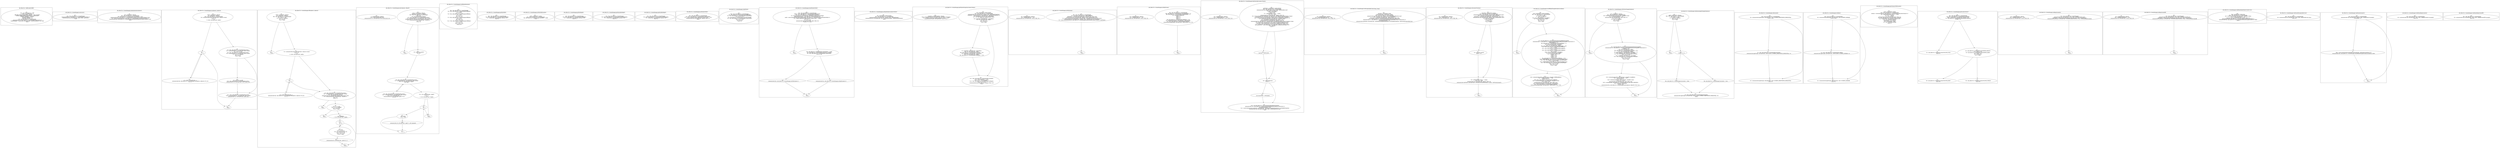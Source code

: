 digraph "32.ts" {
subgraph "cluster_@ts_files/32.ts: %dflt.[static]%dflt()" {
  label="@ts_files/32.ts: %dflt.[static]%dflt()";
  Node33210 [label="id:0
      this = this: @ts_files/32.ts: %dflt
      TAG = 'ScreenManager'
      APP_KEY_SCREEN_MANAGER = 'app_key_screen_manager'
      SCREEN_ORIENTATION_HORIZONTAL = 'isHorizontal'
      SCREEN_SIDEBAR = 'isSidebar'
      COLUMN_MARGIN = 12
      COLUMN_GUTTER = 12
      %0 = new @ts_files/32.ts: ScreenManager
      instanceinvoke %0.<@ts_files/32.ts: ScreenManager.constructor()>()
      screenManager = staticinvoke <@%unk/%unk: .stashOrGetObject()>(%0, TAG)
      return"];
}
subgraph "cluster_@ts_files/32.ts: GetWindowMode.getWindowMode()" {
  label="@ts_files/32.ts: GetWindowMode.getWindowMode()";
}
subgraph "cluster_@ts_files/32.ts: ScreenManager.constructor()" {
  label="@ts_files/32.ts: ScreenManager.constructor()";
  Node40920 [label="id:0
      this = this: @ts_files/32.ts: ScreenManager
      instanceinvoke this.<@ts_files/32.ts: ScreenManager.%instInit()>()
      instanceinvoke Log.<@%unk/%unk: .info()>(TAG, 'constructor')
      return"];
}
subgraph "cluster_@ts_files/32.ts: ScreenManager.initializationSize(unknown)" {
  label="@ts_files/32.ts: ScreenManager.initializationSize(unknown)";
  Node55770 [label="id:0
      win = parameter0: unknown
      this = this: @ts_files/32.ts: ScreenManager
      this.<@ts_files/32.ts: ScreenManager.mainWindow> = win
      instanceinvoke this.<@ts_files/32.ts: ScreenManager.setMainWindow(window.Window)>(win)
      %0 = await instanceinvoke this.<@ts_files/32.ts: ScreenManager.checkWindowMode()>()
      instanceinvoke this.<@ts_files/32.ts: ScreenManager.getWindowProperties(window.Window)>(win)
      return"];
}
subgraph "cluster_@ts_files/32.ts: ScreenManager.on(unknown, unknown)" {
  label="@ts_files/32.ts: ScreenManager.on(unknown, unknown)";
  Node47350 [label="id:0
      event = parameter0: unknown
      fn = parameter1: unknown
      this = this: @ts_files/32.ts: ScreenManager
      %0 = instanceinvoke Array.<@%unk/%unk: .isArray()>(event)
      if %0 != 0
      i = 0
      l = event.<@%unk/%unk: .length>"];
  Node47351 [label="id:1
      if i < l"];
  Node47352 [label="id:2
      %1 = event.<@%unk/%unk: .i>
      instanceinvoke this.<@ts_files/32.ts: ScreenManager.on(unknown, unknown)>(%1, fn)
      i = i + 1"];
  Node47353 [label="id:3
      %2 = this.<@ts_files/32.ts: ScreenManager.events>
      %3 = instanceinvoke %2.<@%unk/%unk: .get()>(event)
      %4 = %3 === null
      %5 = this.<@ts_files/32.ts: ScreenManager.events>
      %6 = instanceinvoke %5.<@%unk/%unk: .get()>(event)
      %7 = %6 === undefined
      %8 = %4 || %7
      if %8 != false"];
  Node47354 [label="id:4
      %9 = newarray (any)[0]
      %10 = this.<@ts_files/32.ts: ScreenManager.events>
      instanceinvoke %10.<@%unk/%unk: .set()>(event, %9)"];
  Node47355 [label="id:5
      %11 = this.<@ts_files/32.ts: ScreenManager.events>
      %12 = instanceinvoke %11.<@%unk/%unk: .get()>(event)
      instanceinvoke %12.<@%unk/%unk: .push()>(fn)"];
  Node47356 [label="id:6
      return"];
  Node47350 -> Node47351;
  Node47350 -> Node47353;
  Node47351 -> Node47352;
  Node47351 -> Node47356;
  Node47352 -> Node47351;
  Node47353 -> Node47354;
  Node47353 -> Node47355;
  Node47354 -> Node47355;
  Node47355 -> Node47356;
}
subgraph "cluster_@ts_files/32.ts: ScreenManager.off(unknown, unknown)" {
  label="@ts_files/32.ts: ScreenManager.off(unknown, unknown)";
  Node48290 [label="id:0
      event = parameter0: unknown
      fn = parameter1: unknown
      this = this: @ts_files/32.ts: ScreenManager
      %0 = event == null
      %1 = event == undefined
      %2 = %0 || %1
      if %2 != false"];
  Node48291 [label="id:1
      return"];
  Node48292 [label="id:2
      %3 = instanceinvoke Array.<@%unk/%unk: .isArray()>(event)
      if %3 != 0
      i = 0
      l = event.<@%unk/%unk: .length>"];
  Node48293 [label="id:3
      if i < l"];
  Node48294 [label="id:4
      %4 = event.<@%unk/%unk: .i>
      instanceinvoke this.<@ts_files/32.ts: ScreenManager.off(unknown, unknown)>(%4, fn)
      i = i + 1"];
  Node48295 [label="id:5
      %5 = this.<@ts_files/32.ts: ScreenManager.events>
      cbs = instanceinvoke %5.<@%unk/%unk: .get()>(event)
      %6 = new @%unk/%unk: Boolean
      instanceinvoke %6.<@%unk/%unk: Boolean.constructor()>(cbs)
      %7 = instanceinvoke %6.<@%unk/%unk: .valueOf()>()
      %8 = !%7
      if %8 != 0"];
  Node48296 [label="id:6
      return"];
  Node48297 [label="id:7
      %9 = fn == null
      %10 = fn == undefined
      %11 = %9 || %10
      if %11 != false"];
  Node48298 [label="id:8
      return"];
  Node48299 [label="id:9
      cb = undefined
      i = cbs.<@%unk/%unk: .length>"];
  Node482910 [label="id:10
      i = i - 1
      if i > 0"];
  Node482911 [label="id:11
      cb = cbs[i]
      %12 = cb === fn
      %13 = cb.<@%unk/%unk: .fn>
      %14 = %13 === fn
      %15 = %12 || %14
      if %15 != false"];
  Node482912 [label="id:12
      instanceinvoke cbs.<@%unk/%unk: .splice()>(i, 1)"];
  Node482913 [label="id:13
      return"];
  Node48290 -> Node48291;
  Node48290 -> Node48292;
  Node48292 -> Node48293;
  Node48292 -> Node48295;
  Node48293 -> Node48294;
  Node48293 -> Node48295;
  Node48294 -> Node48293;
  Node48295 -> Node48296;
  Node48295 -> Node48297;
  Node48297 -> Node48298;
  Node48297 -> Node48299;
  Node48299 -> Node482910;
  Node482910 -> Node482911;
  Node482910 -> Node482913;
  Node482911 -> Node482912;
  Node482911 -> Node482910;
  Node482912 -> Node482913;
}
subgraph "cluster_@ts_files/32.ts: ScreenManager.emit(unknown, Object[])" {
  label="@ts_files/32.ts: ScreenManager.emit(unknown, Object[])";
  Node49440 [label="id:0
      event = parameter0: unknown
      argument = parameter1: Object[]
      this = this: @ts_files/32.ts: ScreenManager
      _self = this
      %0 = new @%unk/%unk: Boolean
      %1 = this.<@ts_files/32.ts: ScreenManager.events>
      %2 = instanceinvoke %1.<@%unk/%unk: .get()>(event)
      instanceinvoke %0.<@%unk/%unk: Boolean.constructor()>(%2)
      %3 = instanceinvoke %0.<@%unk/%unk: .valueOf()>()
      %4 = !%3
      if %4 != 0"];
  Node49441 [label="id:1
      return"];
  Node49442 [label="id:2
      %5 = newarray (any)[0]
      cbs = %5
      i = 0"];
  Node49443 [label="id:3
      %6 = this.<@ts_files/32.ts: ScreenManager.events>
      %7 = instanceinvoke %6.<@%unk/%unk: .get()>(event)
      %8 = %7.<@%unk/%unk: .length>
      if i < %8"];
  Node49444 [label="id:4
      %9 = this.<@ts_files/32.ts: ScreenManager.events>
      %10 = instanceinvoke %9.<@%unk/%unk: .get()>(event)
      %11 = %10.<@%unk/%unk: .i>
      instanceinvoke cbs.<@%unk/%unk: .push()>(%11)
      i = i + 1"];
  Node49445 [label="id:5
      %12 = cbs.<@%unk/%unk: .length>
      if %12 > 0
      i = 0
      l = cbs.<@%unk/%unk: .length>"];
  Node49446 [label="id:6
      if i < l"];
  Node49447 [label="id:7
      ref = cbs[i]
      if ref != null"];
  Node49448 [label="id:8
      instanceinvoke ref.<@%unk/%unk: .apply()>(_self, argument)"];
  Node49449 [label="id:9
      e = caughtexception: unknown
      %13 = new @%unk/%unk: Error
      instanceinvoke %13.<@%unk/%unk: Error.constructor()>(e)"];
  Node494410 [label="id:10
      return"];
  Node494411 [label="id:11
      i = i + 1"];
  Node49440 -> Node49441;
  Node49440 -> Node49442;
  Node49442 -> Node49443;
  Node49443 -> Node49444;
  Node49443 -> Node49445;
  Node49444 -> Node49443;
  Node49445 -> Node49446;
  Node49445 -> Node494410;
  Node49446 -> Node49447;
  Node49446 -> Node494410;
  Node49447 -> Node49448;
  Node49447 -> Node494411;
  Node49448 -> Node494411;
  Node494411 -> Node49446;
}
subgraph "cluster_@ts_files/32.ts: ScreenManager.isLeftBlankInitialized()" {
  label="@ts_files/32.ts: ScreenManager.isLeftBlankInitialized()";
  Node51150 [label="id:0
      this = this: @ts_files/32.ts: ScreenManager
      %0 = this.<@ts_files/32.ts: ScreenManager.leftBlank>
      %1 = %0[0]
      %2 = %1 !== 0
      %3 = this.<@ts_files/32.ts: ScreenManager.leftBlank>
      %4 = %3[1]
      %5 = %4 !== 0
      %6 = %2 || %5
      %7 = this.<@ts_files/32.ts: ScreenManager.leftBlank>
      %8 = %7[2]
      %9 = %8 !== 0
      %10 = %6 || %9
      %11 = this.<@ts_files/32.ts: ScreenManager.leftBlank>
      %12 = %11[3]
      %13 = %12 !== 0
      %14 = %10 || %13
      return %14"];
}
subgraph "cluster_@ts_files/32.ts: ScreenManager.getWinWidth()" {
  label="@ts_files/32.ts: ScreenManager.getWinWidth()";
  Node40040 [label="id:0
      this = this: @ts_files/32.ts: ScreenManager
      %0 = this.<@ts_files/32.ts: ScreenManager.winWidth>
      %1 = staticinvoke <@%unk/%unk: .px2vp()>(%0)
      return %1"];
}
subgraph "cluster_@ts_files/32.ts: ScreenManager.setWinWidth(number)" {
  label="@ts_files/32.ts: ScreenManager.setWinWidth(number)";
  Node46650 [label="id:0
      width = parameter0: number
      this = this: @ts_files/32.ts: ScreenManager
      this.<@ts_files/32.ts: ScreenManager.winWidth> = width
      return"];
}
subgraph "cluster_@ts_files/32.ts: ScreenManager.getWinHeight()" {
  label="@ts_files/32.ts: ScreenManager.getWinHeight()";
  Node40930 [label="id:0
      this = this: @ts_files/32.ts: ScreenManager
      %0 = this.<@ts_files/32.ts: ScreenManager.winHeight>
      %1 = staticinvoke <@%unk/%unk: .px2vp()>(%0)
      return %1"];
}
subgraph "cluster_@ts_files/32.ts: ScreenManager.getStatusBarHeight()" {
  label="@ts_files/32.ts: ScreenManager.getStatusBarHeight()";
  Node47120 [label="id:0
      this = this: @ts_files/32.ts: ScreenManager
      %0 = this.<@ts_files/32.ts: ScreenManager.statusBarHeight>
      %1 = staticinvoke <@%unk/%unk: .px2vp()>(%0)
      return %1"];
}
subgraph "cluster_@ts_files/32.ts: ScreenManager.getNaviBarHeight()" {
  label="@ts_files/32.ts: ScreenManager.getNaviBarHeight()";
  Node44660 [label="id:0
      this = this: @ts_files/32.ts: ScreenManager
      %0 = this.<@ts_files/32.ts: ScreenManager.naviBarHeight>
      %1 = staticinvoke <@%unk/%unk: .px2vp()>(%0)
      return %1"];
}
subgraph "cluster_@ts_files/32.ts: ScreenManager.initWindowMode()" {
  label="@ts_files/32.ts: ScreenManager.initWindowMode()";
  Node43270 [label="id:0
      this = this: @ts_files/32.ts: ScreenManager
      %0 = this.<@ts_files/32.ts: ScreenManager.windowMode>
      %1 = 'start to initialize photos application window mode: ' + %0
      instanceinvoke Log.<@%unk/%unk: .debug()>(TAG, %1)
      return"];
}
subgraph "cluster_@ts_files/32.ts: ScreenManager.isSplitMode()" {
  label="@ts_files/32.ts: ScreenManager.isSplitMode()";
  Node40030 [label="id:0
      this = this: @ts_files/32.ts: ScreenManager
      %0 = @ts_files/32.ts: WindowMode.[static]PRIMARY
      %1 = this.<@ts_files/32.ts: ScreenManager.windowMode>
      %2 = %0 === %1
      %3 = @ts_files/32.ts: WindowMode.[static]SECONDARY
      %4 = this.<@ts_files/32.ts: ScreenManager.windowMode>
      %5 = %3 === %4
      %6 = %2 || %5
      return %6"];
}
subgraph "cluster_@ts_files/32.ts: ScreenManager.checkWindowMode()" {
  label="@ts_files/32.ts: ScreenManager.checkWindowMode()";
  Node44010 [label="id:0
      this = this: @ts_files/32.ts: ScreenManager
      before = this.<@ts_files/32.ts: ScreenManager.windowMode>
      %0 = this.<@ts_files/32.ts: ScreenManager.globalThis>
      %1 = instanceinvoke %0.<@%unk/%unk: .getObject()>('photosWindowStage')
      photosWindowStage = <@ts_files/32.ts: GetWindowMode>%1
      mode = await instanceinvoke photosWindowStage.<@ts_files/32.ts: GetWindowMode.getWindowMode()>()
      %2 = 'photos application before/current window mode: ' + before
      %3 = %2 + '/'
      %4 = %3 + mode
      instanceinvoke Log.<@%unk/%unk: .info()>(TAG, %4)
      if before === mode"];
  Node44011 [label="id:1
      return"];
  Node44012 [label="id:2
      this.<@ts_files/32.ts: ScreenManager.windowMode> = mode
      %5 = @ts_files/32.ts: WindowMode.[static]FULL_SCREEN
      %6 = this.<@ts_files/32.ts: ScreenManager.windowMode>
      if %5 == %6"];
  Node44013 [label="id:3
      instanceinvoke this.<@ts_files/32.ts: ScreenManager.setFullScreen()>()"];
  Node44014 [label="id:4
      instanceinvoke this.<@ts_files/32.ts: ScreenManager.setSplitScreen()>()"];
  Node44015 [label="id:5
      return"];
  Node44010 -> Node44011;
  Node44010 -> Node44012;
  Node44012 -> Node44013;
  Node44012 -> Node44014;
  Node44013 -> Node44015;
  Node44014 -> Node44015;
}
subgraph "cluster_@ts_files/32.ts: ScreenManager.setMainWindow(window.Window)" {
  label="@ts_files/32.ts: ScreenManager.setMainWindow(window.Window)";
  Node55650 [label="id:0
      win = parameter0: window.Window
      this = this: @ts_files/32.ts: ScreenManager
      instanceinvoke Log.<@%unk/%unk: .debug()>(TAG, 'setMainWindow')
      instanceinvoke win.<@%unk/%unk: .on()>('windowSizeChange', %AM0$setMainWindow)
      return"];
}
subgraph "cluster_@ts_files/32.ts: ScreenManager.getWindowProperties(window.Window)" {
  label="@ts_files/32.ts: ScreenManager.getWindowProperties(window.Window)";
  Node62330 [label="id:0
      win = parameter0: window.Window
      this = this: @ts_files/32.ts: ScreenManager
      instanceinvoke Log.<@%unk/%unk: .debug()>(TAG, 'getWindowProperties')
      properties = instanceinvoke win.<@%unk/%unk: .getWindowProperties()>()
      %0 = properties.<@%unk/%unk: .windowRect>
      %1 = %0.<@ts_files/32.ts: ScreenManager.width>
      %2 = %1 !== 0
      %3 = properties.<@%unk/%unk: .windowRect>
      %4 = %3.<@%unk/%unk: .height>
      %5 = %4 !== 0
      %6 = %2 && %5
      if %6 != false"];
  Node62331 [label="id:1
      %7 = properties.<@%unk/%unk: .windowRect>
      %8 = %7.<@%unk/%unk: .width>
      this.<@ts_files/32.ts: ScreenManager.winWidth> = %8
      %9 = properties.<@%unk/%unk: .windowRect>
      %10 = %9.<@%unk/%unk: .height>
      this.<@ts_files/32.ts: ScreenManager.winHeight> = %10"];
  Node62332 [label="id:2
      %11 = this.<@ts_files/32.ts: ScreenManager.winWidth>
      %12 = 'this.winWidth = ' + %11
      %13 = %12 + ' this.winHeight = '
      %14 = this.<@ts_files/32.ts: ScreenManager.winHeight>
      %15 = %13 + %14
      instanceinvoke Log.<@%unk/%unk: .debug()>(TAG, %15)
      return"];
  Node62333 [label="id:3
      exception = caughtexception: unknown
      %16 = instanceinvoke JSON.<@%unk/%unk: .stringify()>(exception)
      %17 = 'Failed to obtain the window properties. Cause: ' + %16
      instanceinvoke console.<@%unk/%unk: .error()>(%17)"];
  Node62330 -> Node62331;
  Node62330 -> Node62332;
  Node62331 -> Node62332;
}
subgraph "cluster_@ts_files/32.ts: ScreenManager.setFullScreen()" {
  label="@ts_files/32.ts: ScreenManager.setFullScreen()";
  Node42130 [label="id:0
      this = this: @ts_files/32.ts: ScreenManager
      %0 = Constants.<@%unk/%unk: .MAIN_WINDOW>
      topWindow = instanceinvoke AppStorage.<@%unk/%unk: .Get()>(%0)
      instanceinvoke Log.<@%unk/%unk: .debug()>(TAG, 'getTopWindow start')
      %1 = await instanceinvoke topWindow.<@%unk/%unk: .setWindowLayoutFullScreen()>(true)
      instanceinvoke Log.<@%unk/%unk: .debug()>(TAG, 'setFullScreen true Succeeded')
      %2 = await instanceinvoke this.<@ts_files/32.ts: ScreenManager.hideStatusBar(window.Window)>(topWindow)"];
  Node42131 [label="id:1
      err = caughtexception: unknown
      %3 = 'setFullScreen err: ' + err
      instanceinvoke Log.<@%unk/%unk: .error()>(TAG, %3)"];
  Node42132 [label="id:2
      return"];
  Node42130 -> Node42132;
}
subgraph "cluster_@ts_files/32.ts: ScreenManager.setSplitScreen()" {
  label="@ts_files/32.ts: ScreenManager.setSplitScreen()";
  Node43340 [label="id:0
      this = this: @ts_files/32.ts: ScreenManager
      this.<@ts_files/32.ts: ScreenManager.statusBarHeight> = 0
      this.<@ts_files/32.ts: ScreenManager.naviBarHeight> = 0
      %0 = newarray (number)[4]
      %0[0] = 0
      %0[1] = 0
      %0[2] = 0
      %0[3] = 0
      this.<@ts_files/32.ts: ScreenManager.leftBlank> = %0
      %1 = BroadcastConstants.<@%unk/%unk: .LEFT_BLANK>
      %2 = this.<@ts_files/32.ts: ScreenManager.leftBlank>
      instanceinvoke AppStorage.<@%unk/%unk: .SetOrCreate()>(%1, %2)"];
  Node43341 [label="id:1
      err = caughtexception: unknown
      %3 = 'setSplitScreen err: ' + err
      instanceinvoke Log.<@%unk/%unk: .error()>(TAG, %3)"];
  Node43342 [label="id:2
      return"];
  Node43340 -> Node43342;
}
subgraph "cluster_@ts_files/32.ts: ScreenManager.hideStatusBar(window.Window)" {
  label="@ts_files/32.ts: ScreenManager.hideStatusBar(window.Window)";
  Node55430 [label="id:0
      topWindow = parameter0: window.Window
      this = this: @ts_files/32.ts: ScreenManager
      instanceinvoke Log.<@%unk/%unk: .debug()>(TAG, 'hideStatusBar start')
      %0 = newarray (string)[1]
      %0[0] = 'navigation'
      names = %0
      %1 = 'getTopWindow names: ' + names
      %2 = %1 + ' end'
      instanceinvoke Log.<@%unk/%unk: .debug()>(TAG, %2)
      %3 = await instanceinvoke topWindow.<@%unk/%unk: .setWindowSystemBarEnable()>(names)
      instanceinvoke Log.<@%unk/%unk: .debug()>(TAG, 'hideStatusBar Succeeded')
      data = await instanceinvoke topWindow.<@%unk/%unk: .getWindowAvoidArea()>(0)
      %4 = instanceinvoke JSON.<@%unk/%unk: .stringify()>(data)
      %5 = 'Succeeded in obtaining the area. Data: ' + %4
      instanceinvoke Log.<@%unk/%unk: .debug()>(TAG, %5)
      instanceinvoke this.<@ts_files/32.ts: ScreenManager.onLeftBlankChanged(window.AvoidArea)>(data)
      %6 = staticinvoke <@%unk/%unk: .$r()>('app.color.default_background_color')
      barColor = await staticinvoke <@%unk/%unk: .getResourceString()>(%6)
      %7 = staticinvoke <@%unk/%unk: .$r()>('app.color.default_bar_content_color')
      barContentColor = await staticinvoke <@%unk/%unk: .getResourceString()>(%7)
      %8 = !barColor
      if %8 != ''"];
  Node55431 [label="id:1
      barColor = '#FFF1F3F5'"];
  Node55432 [label="id:2
      %9 = !barContentColor
      if %9 != ''"];
  Node55433 [label="id:3
      barContentColor = '#FF000000'"];
  Node55434 [label="id:4
      %10 = new @ts_files/32.ts: %AC$ScreenManager$hideStatusBar$0
      instanceinvoke %10.<@ts_files/32.ts: %AC$ScreenManager$hideStatusBar$0.constructor()>()
      systemBarProperties = %10
      %11 = await instanceinvoke topWindow.<@%unk/%unk: .setWindowSystemBarProperties()>(systemBarProperties)
      instanceinvoke Log.<@%unk/%unk: .info()>(TAG, 'setStatusBarColor done')
      return"];
  Node55435 [label="id:5
      err = caughtexception: unknown
      %12 = 'hideStatusBar err: ' + err
      instanceinvoke Log.<@%unk/%unk: .error()>(TAG, %12)"];
  Node55430 -> Node55431;
  Node55430 -> Node55432;
  Node55431 -> Node55432;
  Node55432 -> Node55433;
  Node55432 -> Node55434;
  Node55433 -> Node55434;
}
subgraph "cluster_@ts_files/32.ts: ScreenManager.setNavigationBarColor(string, string)" {
  label="@ts_files/32.ts: ScreenManager.setNavigationBarColor(string, string)";
  Node64320 [label="id:0
      barColor = parameter0: string
      barContentColor = parameter1: string
      this = this: @ts_files/32.ts: ScreenManager
      instanceinvoke Log.<@%unk/%unk: .debug()>(TAG, 'setNavigationBarColor start')
      %0 = Constants.<@%unk/%unk: .MAIN_WINDOW>
      topWindow = instanceinvoke AppStorage.<@%unk/%unk: .Get()>(%0)
      %1 = new @ts_files/32.ts: %AC$ScreenManager$setNavigationBarColor$1
      instanceinvoke %1.<@ts_files/32.ts: %AC$ScreenManager$setNavigationBarColor$1.constructor()>()
      systemBarProperties = %1
      instanceinvoke topWindow.<@%unk/%unk: .setWindowSystemBarProperties()>(systemBarProperties, %AM1$setNavigationBarColor)"];
  Node64321 [label="id:1
      err = caughtexception: unknown
      %2 = 'setNavigationBarColor err: ' + err
      instanceinvoke Log.<@%unk/%unk: .error()>(TAG, %2)"];
  Node64322 [label="id:2
      return"];
  Node64320 -> Node64322;
}
subgraph "cluster_@ts_files/32.ts: ScreenManager.setSystemUi(boolean)" {
  label="@ts_files/32.ts: ScreenManager.setSystemUi(boolean)";
  Node47730 [label="id:0
      isShowBar = parameter0: boolean
      this = this: @ts_files/32.ts: ScreenManager
      instanceinvoke Log.<@%unk/%unk: .debug()>(TAG, 'setSystemUi start')
      %0 = Constants.<@%unk/%unk: .MAIN_WINDOW>
      topWindow = instanceinvoke AppStorage.<@%unk/%unk: .Get()>(%0)
      instanceinvoke Log.<@%unk/%unk: .debug()>(TAG, 'getTopWindow start')
      %1 = newarray (string)[1]
      %1[0] = 'navigation'
      names = %1
      %2 = !isShowBar
      if %2 != false"];
  Node47731 [label="id:1
      %3 = newarray (any)[0]
      names = %3"];
  Node47732 [label="id:2
      %4 = 'getTopWindow names: ' + names
      %5 = %4 + ' end'
      instanceinvoke Log.<@%unk/%unk: .debug()>(TAG, %5)
      instanceinvoke topWindow.<@%unk/%unk: .setWindowSystemBarEnable()>(names, %AM2$setSystemUi)"];
  Node47733 [label="id:3
      err = caughtexception: unknown
      %6 = 'setSystemUi err: ' + err
      instanceinvoke Log.<@%unk/%unk: .error()>(TAG, %6)"];
  Node47734 [label="id:4
      return"];
  Node47730 -> Node47731;
  Node47730 -> Node47732;
  Node47731 -> Node47732;
  Node47732 -> Node47734;
}
subgraph "cluster_@ts_files/32.ts: ScreenManager.onLeftBlankChanged(window.AvoidArea)" {
  label="@ts_files/32.ts: ScreenManager.onLeftBlankChanged(window.AvoidArea)";
  Node62420 [label="id:0
      area = parameter0: window.AvoidArea
      this = this: @ts_files/32.ts: ScreenManager
      %0 = area == null
      %1 = area == undefined
      %2 = %0 || %1
      %3 = area.<@%unk/%unk: .bottomRect>
      %4 = %3.<@%unk/%unk: .height>
      %5 = %4 === 0
      %6 = %2 || %5
      if %6 != false"];
  Node62421 [label="id:1
      return"];
  Node62422 [label="id:2
      %7 = new @ts_files/32.ts: %AC$ScreenManager$onLeftBlankChanged$2
      instanceinvoke %7.<@ts_files/32.ts: %AC$ScreenManager$onLeftBlankChanged$2.constructor()>()
      leftBlankBefore = %7
      this.<@ts_files/32.ts: ScreenManager.statusBarHeight> = 0
      %8 = area.<@%unk/%unk: .bottomRect>
      %9 = %8.<@%unk/%unk: .height>
      this.<@ts_files/32.ts: ScreenManager.naviBarHeight> = %9
      %10 = this.<@ts_files/32.ts: ScreenManager.leftBlank>
      %11 = %10[0]
      %12 = this.<@ts_files/32.ts: ScreenManager.leftBlank>
      %13 = %12[1]
      %14 = this.<@ts_files/32.ts: ScreenManager.leftBlank>
      %15 = %14[2]
      %16 = area.<@%unk/%unk: .bottomRect>
      %17 = %16.<@%unk/%unk: .height>
      %18 = newarray (unknown)[4]
      %18[0] = %11
      %18[1] = %13
      %18[2] = %15
      %18[3] = %17
      this.<@ts_files/32.ts: ScreenManager.leftBlank> = %18
      %19 = leftBlankBefore.<@ts_files/32.ts: StatusNaviHeight.status>
      %20 = this.<@ts_files/32.ts: ScreenManager.statusBarHeight>
      %21 = %19 !== %20
      %22 = leftBlankBefore.<@ts_files/32.ts: StatusNaviHeight.navi>
      %23 = this.<@ts_files/32.ts: ScreenManager.naviBarHeight>
      %24 = %22 !== %23
      %25 = %21 || %24
      if %25 != false"];
  Node62423 [label="id:3
      %26 = instanceinvoke JSON.<@%unk/%unk: .stringify()>(leftBlankBefore)
      %27 = 'leftBlank changed: ' + %26
      %28 = %27 + '-'
      %29 = this.<@ts_files/32.ts: ScreenManager.leftBlank>
      %30 = instanceinvoke JSON.<@%unk/%unk: .stringify()>(%29)
      %31 = %28 + %30
      instanceinvoke Log.<@%unk/%unk: .info()>(TAG, %31)
      %32 = BroadcastConstants.<@%unk/%unk: .LEFT_BLANK>
      %33 = this.<@ts_files/32.ts: ScreenManager.leftBlank>
      instanceinvoke AppStorage.<@%unk/%unk: .SetOrCreate()>(%32, %33)"];
  Node62424 [label="id:4
      return"];
  Node62420 -> Node62421;
  Node62420 -> Node62422;
  Node62422 -> Node62423;
  Node62422 -> Node62424;
  Node62423 -> Node62424;
}
subgraph "cluster_@ts_files/32.ts: ScreenManager.onWinSizeChanged(unknown)" {
  label="@ts_files/32.ts: ScreenManager.onWinSizeChanged(unknown)";
  Node52700 [label="id:0
      size = parameter0: unknown
      this = this: @ts_files/32.ts: ScreenManager
      %0 = instanceinvoke JSON.<@%unk/%unk: .stringify()>(size)
      %1 = 'onWinSizeChanged ' + %0
      instanceinvoke Log.<@%unk/%unk: .info()>(TAG, %1)
      %2 = size == null
      %3 = size == undefined
      %4 = %2 || %3
      if %4 != false"];
  Node52701 [label="id:1
      return"];
  Node52702 [label="id:2
      %5 = new @ts_files/32.ts: %AC$ScreenManager$onWinSizeChanged$3
      instanceinvoke %5.<@ts_files/32.ts: %AC$ScreenManager$onWinSizeChanged$3.constructor()>()
      sizeBefore = %5
      %6 = size.<@%unk/%unk: .width>
      this.<@ts_files/32.ts: ScreenManager.winWidth> = %6
      %7 = size.<@%unk/%unk: .height>
      this.<@ts_files/32.ts: ScreenManager.winHeight> = %7
      %8 = sizeBefore.<@ts_files/32.ts: Size.width>
      %9 = this.<@ts_files/32.ts: ScreenManager.winWidth>
      %10 = %8 !== %9
      %11 = sizeBefore.<@ts_files/32.ts: Size.height>
      %12 = this.<@ts_files/32.ts: ScreenManager.winHeight>
      %13 = %11 !== %12
      %14 = %10 || %13
      if %14 != false"];
  Node52703 [label="id:3
      %15 = instanceinvoke JSON.<@%unk/%unk: .stringify()>(sizeBefore)
      %16 = 'winSize changed: ' + %15
      %17 = %16 + ' -> '
      %18 = instanceinvoke JSON.<@%unk/%unk: .stringify()>(size)
      %19 = %17 + %18
      instanceinvoke Log.<@%unk/%unk: .info()>(TAG, %19)
      %20 = screenManager.<@ts_files/32.ts: ScreenManager.ON_WIN_SIZE_CHANGED>
      %21 = newarray (unknown)[1]
      %21[0] = size
      instanceinvoke this.<@ts_files/32.ts: ScreenManager.emit(unknown, Object[])>(%20, %21)"];
  Node52704 [label="id:4
      return"];
  Node52700 -> Node52701;
  Node52700 -> Node52702;
  Node52702 -> Node52703;
  Node52702 -> Node52704;
  Node52703 -> Node52704;
}
subgraph "cluster_@ts_files/32.ts: ScreenManager.onRotationAngleChanged(unknown)" {
  label="@ts_files/32.ts: ScreenManager.onRotationAngleChanged(unknown)";
  Node58920 [label="id:0
      angle = parameter0: unknown
      this = this: @ts_files/32.ts: ScreenManager
      %0 = angle == null
      %1 = angle == undefined
      %2 = %0 || %1
      if %2 != false"];
  Node58921 [label="id:1
      return"];
  Node58922 [label="id:2
      if angle === 0"];
  Node58923 [label="id:3
      this.<@ts_files/32.ts: ScreenManager.horizontal> = false"];
  Node58924 [label="id:4
      this.<@ts_files/32.ts: ScreenManager.horizontal> = true"];
  Node58925 [label="id:5
      %3 = this.<@ts_files/32.ts: ScreenManager.horizontal>
      instanceinvoke AppStorage.<@%unk/%unk: .SetOrCreate()>(SCREEN_ORIENTATION_HORIZONTAL, %3)
      return"];
  Node58920 -> Node58921;
  Node58920 -> Node58922;
  Node58922 -> Node58923;
  Node58922 -> Node58924;
  Node58923 -> Node58925;
  Node58924 -> Node58925;
}
subgraph "cluster_@ts_files/32.ts: ScreenManager.isHorizontal()" {
  label="@ts_files/32.ts: ScreenManager.isHorizontal()";
  Node41560 [label="id:0
      this = this: @ts_files/32.ts: ScreenManager
      %0 = instanceinvoke AppStorage.<@%unk/%unk: .Get()>(SCREEN_ORIENTATION_HORIZONTAL)
      if %0 == null"];
  Node41561 [label="id:1
      %1 = this.<@ts_files/32.ts: ScreenManager.horizontal>
      instanceinvoke AppStorage.<@%unk/%unk: .SetOrCreate()>(SCREEN_ORIENTATION_HORIZONTAL, %1)"];
  Node41562 [label="id:2
      %2 = instanceinvoke AppStorage.<@%unk/%unk: .Get()>(SCREEN_ORIENTATION_HORIZONTAL)
      return %2"];
  Node41560 -> Node41561;
  Node41560 -> Node41562;
  Node41561 -> Node41562;
}
subgraph "cluster_@ts_files/32.ts: ScreenManager.isSidebar()" {
  label="@ts_files/32.ts: ScreenManager.isSidebar()";
  Node37880 [label="id:0
      this = this: @ts_files/32.ts: ScreenManager
      %0 = instanceinvoke AppStorage.<@%unk/%unk: .Get()>(SCREEN_SIDEBAR)
      if %0 == null"];
  Node37881 [label="id:1
      %1 = this.<@ts_files/32.ts: ScreenManager.sidebar>
      instanceinvoke AppStorage.<@%unk/%unk: .SetOrCreate()>(SCREEN_SIDEBAR, %1)"];
  Node37882 [label="id:2
      %2 = instanceinvoke AppStorage.<@%unk/%unk: .Get()>(SCREEN_SIDEBAR)
      return %2"];
  Node37880 -> Node37881;
  Node37880 -> Node37882;
  Node37881 -> Node37882;
}
subgraph "cluster_@ts_files/32.ts: ScreenManager.getColumnsWidth(number)" {
  label="@ts_files/32.ts: ScreenManager.getColumnsWidth(number)";
  Node50880 [label="id:0
      count = parameter0: number
      this = this: @ts_files/32.ts: ScreenManager
      columns = instanceinvoke this.<@ts_files/32.ts: ScreenManager.getScreenColumns()>()
      %0 = 'getColumnsWidth count is ' + count
      %1 = %0 + ' columns: '
      %2 = %1 + columns
      instanceinvoke Log.<@%unk/%unk: .info()>(TAG, %2)
      %3 = this.<@ts_files/32.ts: ScreenManager.winWidth>
      %4 = staticinvoke <@%unk/%unk: .px2vp()>(%3)
      %5 = %4 - COLUMN_MARGIN
      columnWidth = %5 / columns
      %6 = columnWidth * count
      %7 = %6 - COLUMN_GUTTER
      return %7"];
}
subgraph "cluster_@ts_files/32.ts: ScreenManager.getScreenColumns()" {
  label="@ts_files/32.ts: ScreenManager.getScreenColumns()";
  Node45350 [label="id:0
      this = this: @ts_files/32.ts: ScreenManager
      %0 = this.<@ts_files/32.ts: ScreenManager.winWidth>
      width = staticinvoke <@%unk/%unk: .px2vp()>(%0)
      %1 = @ts_files/32.ts: ScreenWidth.[static]WIDTH_MEDIUM
      if width < %1"];
  Node45351 [label="id:1
      %2 = @ts_files/32.ts: ColumnSize.[static]COLUMN_FOUR
      return %2"];
  Node45352 [label="id:2
      %3 = @ts_files/32.ts: ScreenWidth.[static]WIDTH_MEDIUM
      %4 = width >= %3
      %5 = @ts_files/32.ts: ScreenWidth.[static]WIDTH_LARGE
      %6 = width < %5
      %7 = %4 && %6
      if %7 != false"];
  Node45353 [label="id:3
      %8 = @ts_files/32.ts: ColumnSize.[static]COLUMN_EIGHT
      return %8"];
  Node45354 [label="id:4
      %9 = @ts_files/32.ts: ColumnSize.[static]COLUMN_TWELVE
      return %9"];
  Node45350 -> Node45351;
  Node45350 -> Node45352;
  Node45352 -> Node45353;
  Node45352 -> Node45354;
}
subgraph "cluster_@ts_files/32.ts: ScreenManager.setKeepScreenOn()" {
  label="@ts_files/32.ts: ScreenManager.setKeepScreenOn()";
  Node43880 [label="id:0
      this = this: @ts_files/32.ts: ScreenManager
      instanceinvoke Log.<@%unk/%unk: .info()>(TAG, 'setKeepScreenOn start')
      topWindow = instanceinvoke AppStorage.<@%unk/%unk: .Get()>('mainWindow')
      instanceinvoke topWindow.<@%unk/%unk: .setWindowKeepScreenOn()>(true, %AM3$setKeepScreenOn)"];
  Node43881 [label="id:1
      err = caughtexception: unknown
      %0 = 'setKeepScreenOn err: ' + err
      instanceinvoke Log.<@%unk/%unk: .error()>(TAG, %0)"];
  Node43882 [label="id:2
      return"];
  Node43880 -> Node43882;
}
subgraph "cluster_@ts_files/32.ts: ScreenManager.setKeepScreenOff()" {
  label="@ts_files/32.ts: ScreenManager.setKeepScreenOff()";
  Node44820 [label="id:0
      this = this: @ts_files/32.ts: ScreenManager
      instanceinvoke Log.<@%unk/%unk: .info()>(TAG, 'setKeepScreenOff start')
      topWindow = instanceinvoke AppStorage.<@%unk/%unk: .Get()>('mainWindow')
      instanceinvoke topWindow.<@%unk/%unk: .setWindowKeepScreenOn()>(false, %AM4$setKeepScreenOff)"];
  Node44821 [label="id:1
      err = caughtexception: unknown
      %0 = 'setKeepScreenOff err: ' + err
      instanceinvoke Log.<@%unk/%unk: .error()>(TAG, %0)"];
  Node44822 [label="id:2
      return"];
  Node44820 -> Node44822;
}
subgraph "cluster_@ts_files/32.ts: ScreenManager.%AM0$setMainWindow(window.Size)" {
  label="@ts_files/32.ts: ScreenManager.%AM0$setMainWindow(window.Size)";
  Node56070 [label="id:0
      data = parameter0: window.Size
      this = this: @ts_files/32.ts: ScreenManager
      %0 = instanceinvoke JSON.<@%unk/%unk: .stringify()>(data)
      %1 = 'windowSizeChange ' + %0
      instanceinvoke Log.<@%unk/%unk: .debug()>(TAG, %1)
      instanceinvoke this.<@ts_files/32.ts: ScreenManager.checkWindowMode()>()
      instanceinvoke this.<@ts_files/32.ts: ScreenManager.onWinSizeChanged(unknown)>(data)
      return"];
}
subgraph "cluster_@ts_files/32.ts: ScreenManager.%AM1$setNavigationBarColor()" {
  label="@ts_files/32.ts: ScreenManager.%AM1$setNavigationBarColor()";
  Node52940 [label="id:0
      this = this: @ts_files/32.ts: ScreenManager
      %0 = instanceinvoke Log.<@%unk/%unk: .info()>(TAG, 'setStatusBarColor done')
      return %0"];
}
subgraph "cluster_@ts_files/32.ts: ScreenManager.%AM2$setSystemUi()" {
  label="@ts_files/32.ts: ScreenManager.%AM2$setSystemUi()";
  Node43020 [label="id:0
      this = this: @ts_files/32.ts: ScreenManager
      instanceinvoke Log.<@%unk/%unk: .debug()>(TAG, 'setFullScreen Succeeded')
      if isShowBar != 0"];
  Node43021 [label="id:1
      data = await instanceinvoke topWindow.<@%unk/%unk: .getWindowAvoidArea()>(0)
      instanceinvoke this.<@ts_files/32.ts: ScreenManager.onLeftBlankChanged(window.AvoidArea)>(data)"];
  Node43022 [label="id:2
      return"];
  Node43020 -> Node43021;
  Node43020 -> Node43022;
  Node43021 -> Node43022;
}
subgraph "cluster_@ts_files/32.ts: ScreenManager.%AM3$setKeepScreenOn()" {
  label="@ts_files/32.ts: ScreenManager.%AM3$setKeepScreenOn()";
  Node46540 [label="id:0
      this = this: @ts_files/32.ts: ScreenManager
      %0 = instanceinvoke Log.<@%unk/%unk: .info()>(TAG, 'setKeepScreenOn Succeeded')
      return %0"];
}
subgraph "cluster_@ts_files/32.ts: ScreenManager.%AM4$setKeepScreenOff()" {
  label="@ts_files/32.ts: ScreenManager.%AM4$setKeepScreenOff()";
  Node47490 [label="id:0
      this = this: @ts_files/32.ts: ScreenManager
      %0 = instanceinvoke Log.<@%unk/%unk: .info()>(TAG, 'setKeepScreenOff Succeeded')
      return %0"];
}
}
